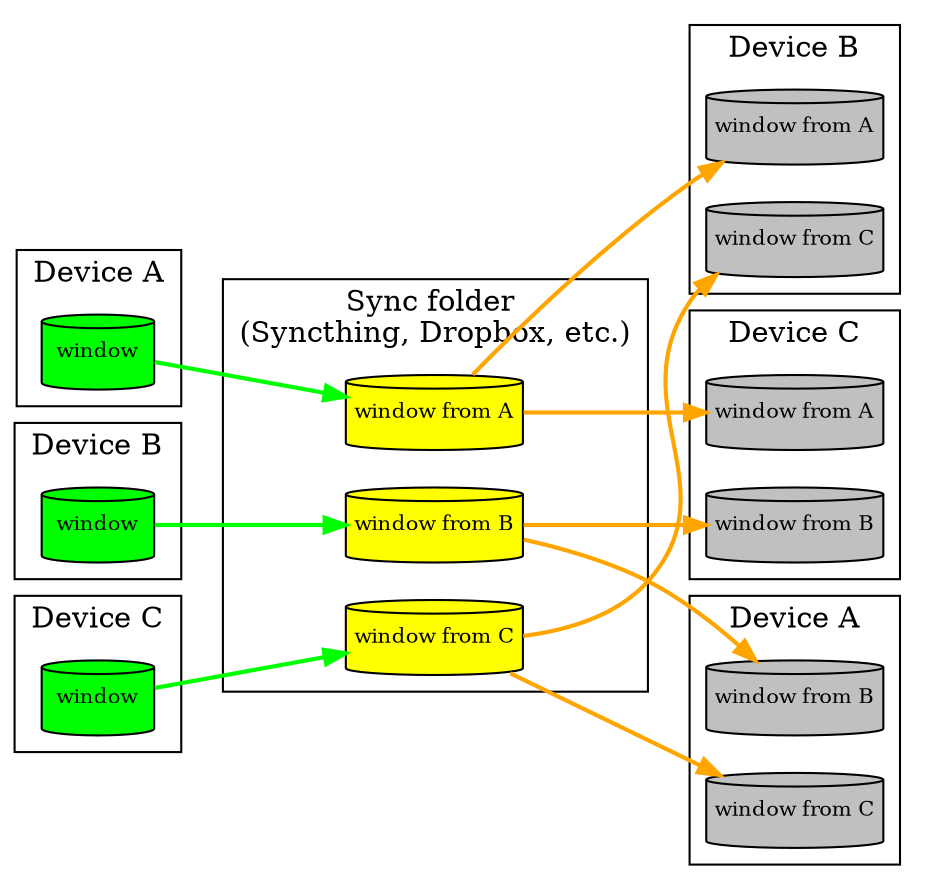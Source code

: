 digraph {
    newrank=true;
    rankdir = LR;
    node [shape=cylinder style=filled fillcolor=white fontsize=10 margin=0.05];

    subgraph cluster_sync {
        rankdir = LR;
        label="Sync folder \n(Syncthing, Dropbox, etc.)";
        d_a_window_sync[label="window from A" fillcolor=yellow];
        d_b_window_sync[label="window from B" fillcolor=yellow];
        d_c_window_sync[label="window from C" fillcolor=yellow];
    }

    subgraph cluster_a {
        label="Device A";
        d_a_window[label="window" fillcolor=green];
    }

    subgraph cluster_a_dest {
        label="Device A";
        d_b_window_at_a[label="window from B" fillcolor=gray];
        d_c_window_at_a[label="window from C" fillcolor=gray];
    }

    subgraph cluster_b {
        label="Device B";
        d_b_window[label="window" fillcolor=green];
    }

    subgraph cluster_b_dest {
        label="Device B";
        d_a_window_at_b[label="window from A" fillcolor=gray];
        d_c_window_at_b[label="window from C" fillcolor=gray];
    }

    subgraph cluster_c {
        label="Device C";
        d_c_window[label="window" fillcolor=green];
    }

    subgraph cluster_c_dest {
        label="Device C";
        d_a_window_at_c[label="window from A" fillcolor=gray];
        d_b_window_at_c[label="window from B" fillcolor=gray];
    }

    d_a_window -> d_a_window_sync[color=green,penwidth=2];
    d_b_window -> d_b_window_sync[color=green, penwidth=2];
    d_c_window -> d_c_window_sync[color=green, penwidth=2];

    d_a_window_sync -> d_a_window_at_b[color=orange, penwidth=2];
    d_a_window_sync -> d_a_window_at_c[color=orange, penwidth=2];
    d_b_window_sync -> d_b_window_at_a[color=orange, penwidth=2];
    d_b_window_sync -> d_b_window_at_c[color=orange, penwidth=2];
    d_c_window_sync -> d_c_window_at_a[color=orange, penwidth=2];
    d_c_window_sync -> d_c_window_at_b[color=orange, penwidth=2];

    { rank=same; d_a_window; d_b_window; d_c_window; }
    { rank=same; d_a_window_sync; d_b_window_sync; d_c_window_sync; }
}
